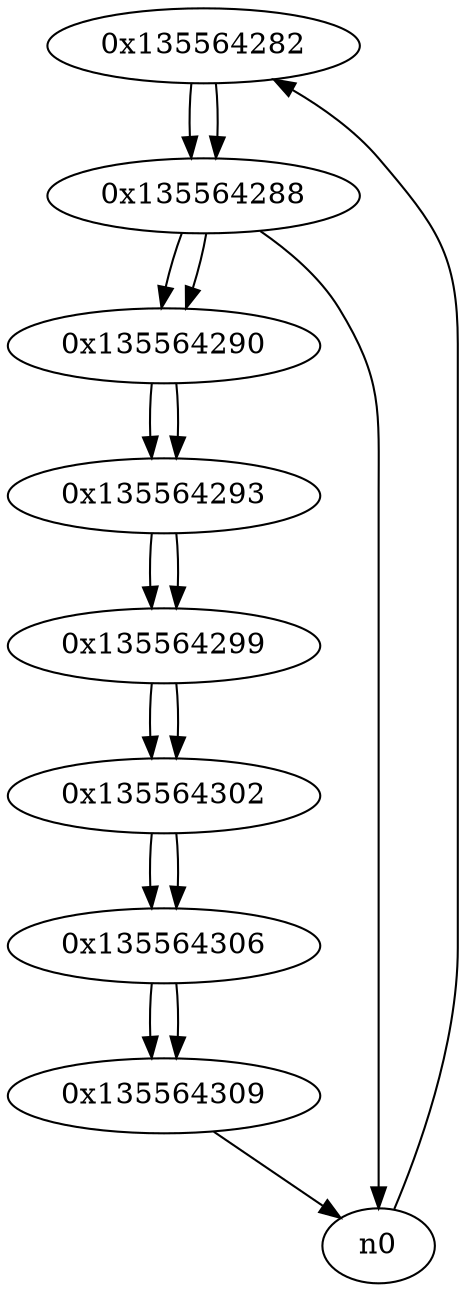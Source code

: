 digraph G{
/* nodes */
  n1 [label="0x135564282"]
  n2 [label="0x135564288"]
  n3 [label="0x135564290"]
  n4 [label="0x135564293"]
  n5 [label="0x135564299"]
  n6 [label="0x135564302"]
  n7 [label="0x135564306"]
  n8 [label="0x135564309"]
/* edges */
n1 -> n2;
n0 -> n1;
n2 -> n3;
n2 -> n0;
n1 -> n2;
n3 -> n4;
n2 -> n3;
n4 -> n5;
n3 -> n4;
n5 -> n6;
n4 -> n5;
n6 -> n7;
n5 -> n6;
n7 -> n8;
n6 -> n7;
n8 -> n0;
n7 -> n8;
}
